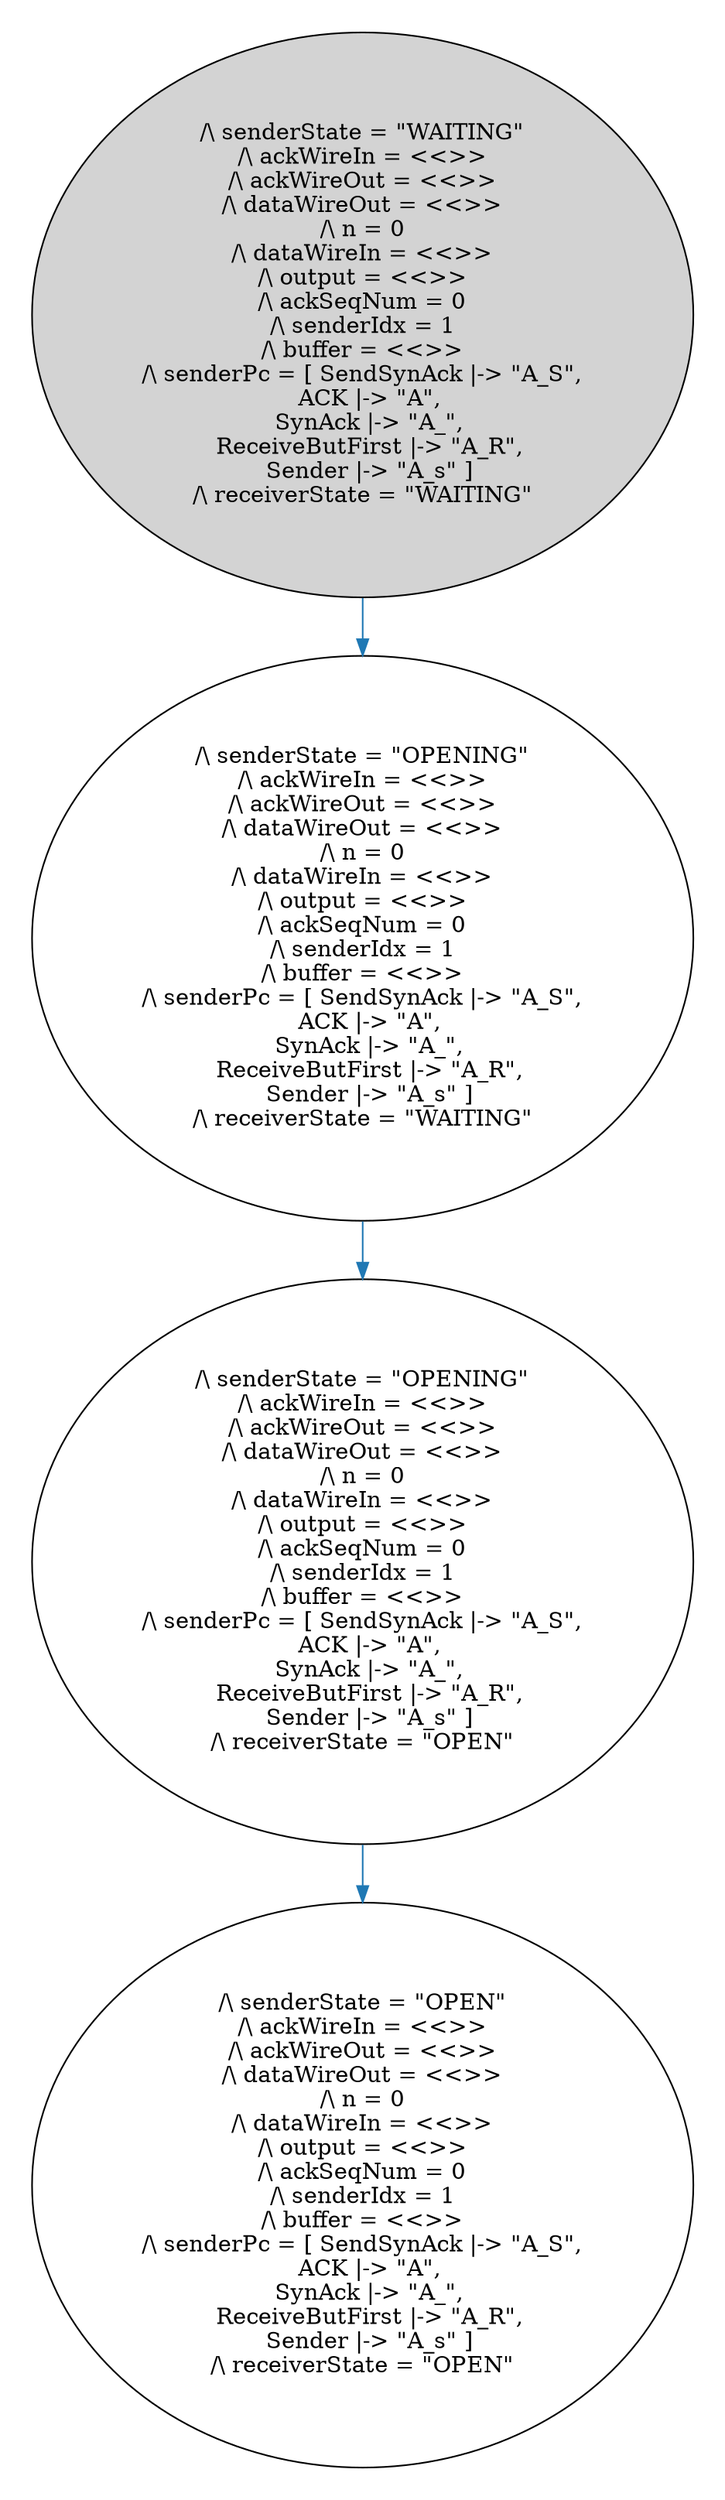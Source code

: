 strict digraph DiskGraph {
edge [colorscheme="paired12"]
nodesep=0.35;
subgraph cluster_graph {
color="white";
-735412878784408076 [label="/\\ senderState = \"WAITING\"\n/\\ ackWireIn = <<>>\n/\\ ackWireOut = <<>>\n/\\ dataWireOut = <<>>\n/\\ n = 0\n/\\ dataWireIn = <<>>\n/\\ output = <<>>\n/\\ ackSeqNum = 0\n/\\ senderIdx = 1\n/\\ buffer = <<>>\n/\\ senderPc = [ SendSynAck |-> \"A_S\",\n  ACK |-> \"A\",\n  SynAck |-> \"A_\",\n  ReceiveButFirst |-> \"A_R\",\n  Sender |-> \"A_s\" ]\n/\\ receiverState = \"WAITING\"",style = filled]
-735412878784408076 -> -3815907273242695562 [label="",color="2",fontcolor="2"];
-3815907273242695562 [label="/\\ senderState = \"OPENING\"\n/\\ ackWireIn = <<>>\n/\\ ackWireOut = <<>>\n/\\ dataWireOut = <<>>\n/\\ n = 0\n/\\ dataWireIn = <<>>\n/\\ output = <<>>\n/\\ ackSeqNum = 0\n/\\ senderIdx = 1\n/\\ buffer = <<>>\n/\\ senderPc = [ SendSynAck |-> \"A_S\",\n  ACK |-> \"A\",\n  SynAck |-> \"A_\",\n  ReceiveButFirst |-> \"A_R\",\n  Sender |-> \"A_s\" ]\n/\\ receiverState = \"WAITING\""];
-3815907273242695562 -> 7369796213010846270 [label="",color="2",fontcolor="2"];
7369796213010846270 [label="/\\ senderState = \"OPENING\"\n/\\ ackWireIn = <<>>\n/\\ ackWireOut = <<>>\n/\\ dataWireOut = <<>>\n/\\ n = 0\n/\\ dataWireIn = <<>>\n/\\ output = <<>>\n/\\ ackSeqNum = 0\n/\\ senderIdx = 1\n/\\ buffer = <<>>\n/\\ senderPc = [ SendSynAck |-> \"A_S\",\n  ACK |-> \"A\",\n  SynAck |-> \"A_\",\n  ReceiveButFirst |-> \"A_R\",\n  Sender |-> \"A_s\" ]\n/\\ receiverState = \"OPEN\""];
7369796213010846270 -> 7646655830059078607 [label="",color="2",fontcolor="2"];
7646655830059078607 [label="/\\ senderState = \"OPEN\"\n/\\ ackWireIn = <<>>\n/\\ ackWireOut = <<>>\n/\\ dataWireOut = <<>>\n/\\ n = 0\n/\\ dataWireIn = <<>>\n/\\ output = <<>>\n/\\ ackSeqNum = 0\n/\\ senderIdx = 1\n/\\ buffer = <<>>\n/\\ senderPc = [ SendSynAck |-> \"A_S\",\n  ACK |-> \"A\",\n  SynAck |-> \"A_\",\n  ReceiveButFirst |-> \"A_R\",\n  Sender |-> \"A_s\" ]\n/\\ receiverState = \"OPEN\""];
{rank = same; -735412878784408076;}
{rank = same; -3815907273242695562;}
{rank = same; 7369796213010846270;}
}
}